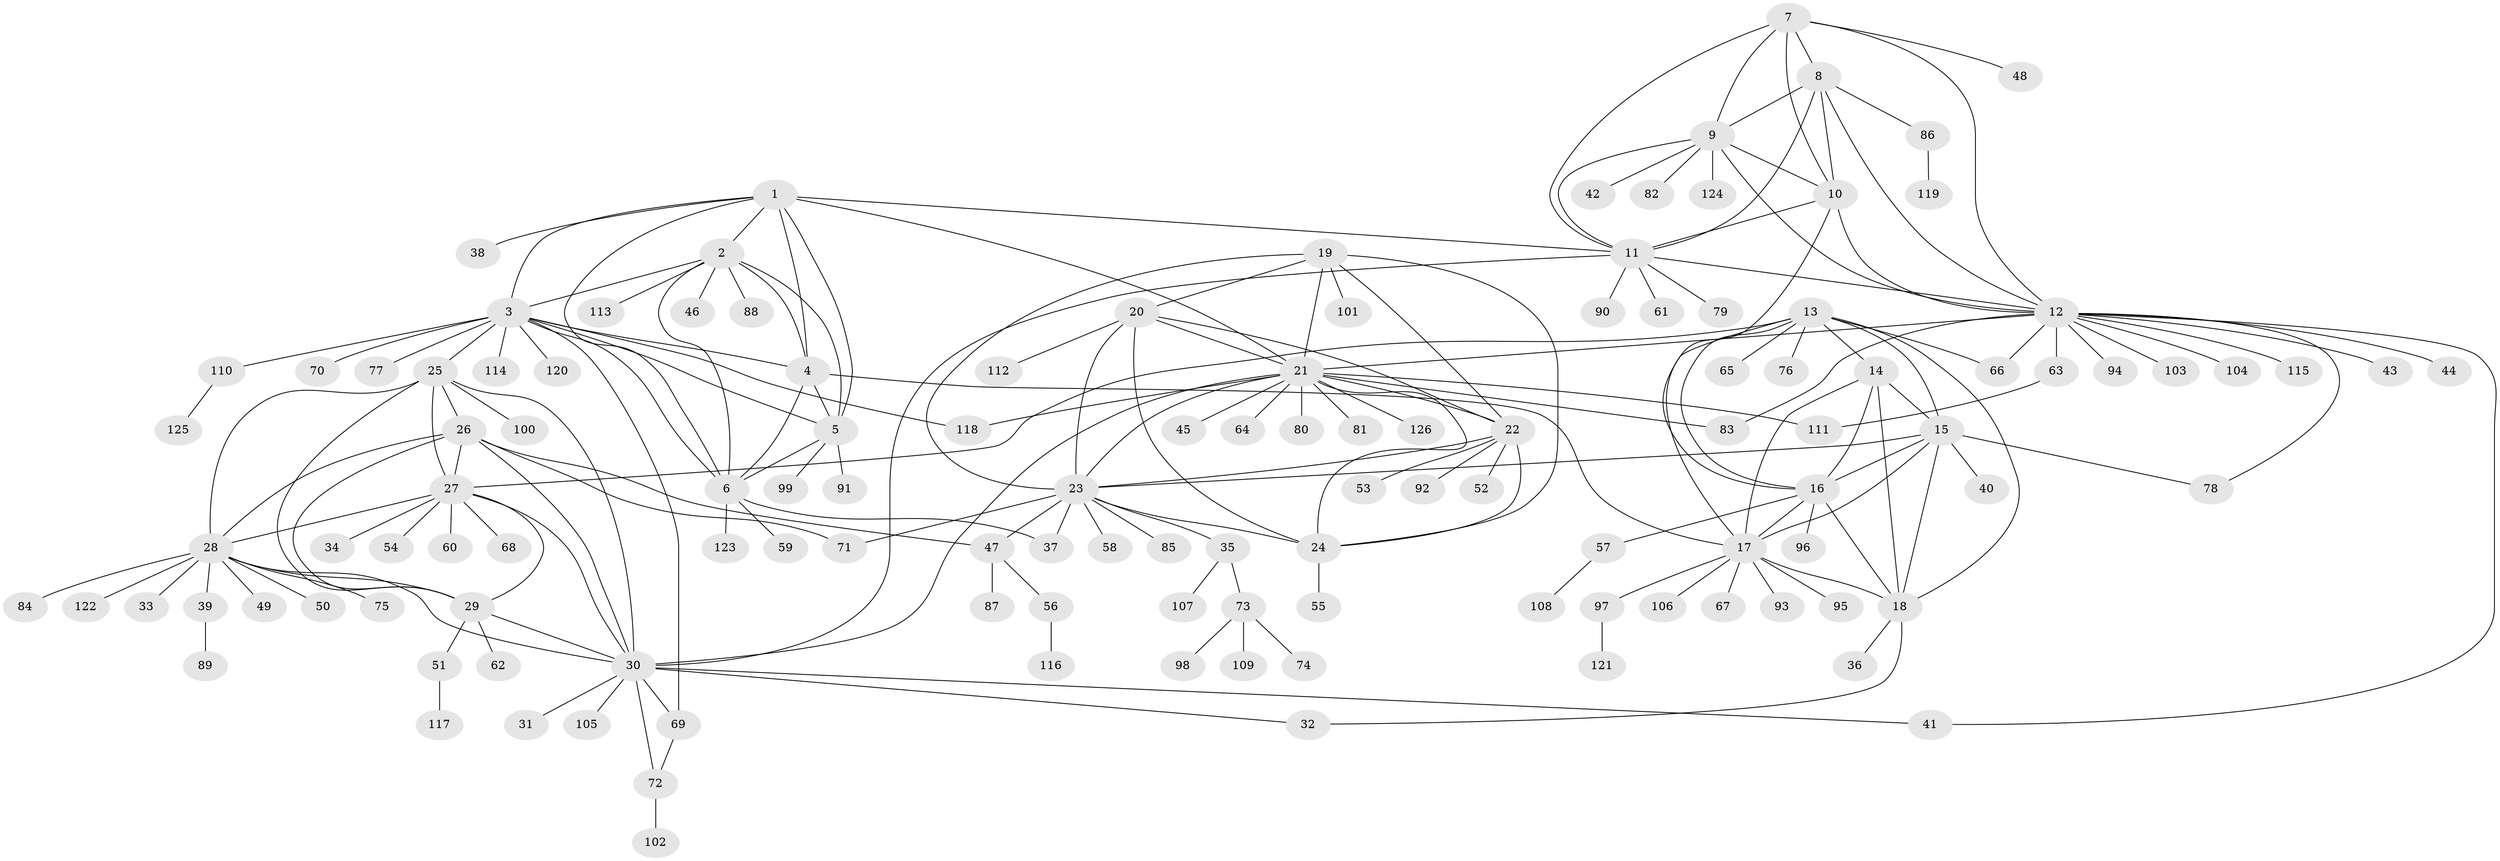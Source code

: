 // coarse degree distribution, {4: 0.045454545454545456, 6: 0.03409090909090909, 16: 0.03409090909090909, 8: 0.011363636363636364, 12: 0.011363636363636364, 9: 0.011363636363636364, 1: 0.7727272727272727, 2: 0.06818181818181818, 15: 0.011363636363636364}
// Generated by graph-tools (version 1.1) at 2025/57/03/04/25 21:57:21]
// undirected, 126 vertices, 193 edges
graph export_dot {
graph [start="1"]
  node [color=gray90,style=filled];
  1;
  2;
  3;
  4;
  5;
  6;
  7;
  8;
  9;
  10;
  11;
  12;
  13;
  14;
  15;
  16;
  17;
  18;
  19;
  20;
  21;
  22;
  23;
  24;
  25;
  26;
  27;
  28;
  29;
  30;
  31;
  32;
  33;
  34;
  35;
  36;
  37;
  38;
  39;
  40;
  41;
  42;
  43;
  44;
  45;
  46;
  47;
  48;
  49;
  50;
  51;
  52;
  53;
  54;
  55;
  56;
  57;
  58;
  59;
  60;
  61;
  62;
  63;
  64;
  65;
  66;
  67;
  68;
  69;
  70;
  71;
  72;
  73;
  74;
  75;
  76;
  77;
  78;
  79;
  80;
  81;
  82;
  83;
  84;
  85;
  86;
  87;
  88;
  89;
  90;
  91;
  92;
  93;
  94;
  95;
  96;
  97;
  98;
  99;
  100;
  101;
  102;
  103;
  104;
  105;
  106;
  107;
  108;
  109;
  110;
  111;
  112;
  113;
  114;
  115;
  116;
  117;
  118;
  119;
  120;
  121;
  122;
  123;
  124;
  125;
  126;
  1 -- 2;
  1 -- 3;
  1 -- 4;
  1 -- 5;
  1 -- 6;
  1 -- 11;
  1 -- 21;
  1 -- 38;
  2 -- 3;
  2 -- 4;
  2 -- 5;
  2 -- 6;
  2 -- 46;
  2 -- 88;
  2 -- 113;
  3 -- 4;
  3 -- 5;
  3 -- 6;
  3 -- 25;
  3 -- 69;
  3 -- 70;
  3 -- 77;
  3 -- 110;
  3 -- 114;
  3 -- 118;
  3 -- 120;
  4 -- 5;
  4 -- 6;
  4 -- 17;
  5 -- 6;
  5 -- 91;
  5 -- 99;
  6 -- 37;
  6 -- 59;
  6 -- 123;
  7 -- 8;
  7 -- 9;
  7 -- 10;
  7 -- 11;
  7 -- 12;
  7 -- 48;
  8 -- 9;
  8 -- 10;
  8 -- 11;
  8 -- 12;
  8 -- 86;
  9 -- 10;
  9 -- 11;
  9 -- 12;
  9 -- 42;
  9 -- 82;
  9 -- 124;
  10 -- 11;
  10 -- 12;
  10 -- 16;
  11 -- 12;
  11 -- 30;
  11 -- 61;
  11 -- 79;
  11 -- 90;
  12 -- 21;
  12 -- 41;
  12 -- 43;
  12 -- 44;
  12 -- 63;
  12 -- 66;
  12 -- 78;
  12 -- 83;
  12 -- 94;
  12 -- 103;
  12 -- 104;
  12 -- 115;
  13 -- 14;
  13 -- 15;
  13 -- 16;
  13 -- 17;
  13 -- 18;
  13 -- 27;
  13 -- 65;
  13 -- 66;
  13 -- 76;
  14 -- 15;
  14 -- 16;
  14 -- 17;
  14 -- 18;
  15 -- 16;
  15 -- 17;
  15 -- 18;
  15 -- 23;
  15 -- 40;
  15 -- 78;
  16 -- 17;
  16 -- 18;
  16 -- 57;
  16 -- 96;
  17 -- 18;
  17 -- 67;
  17 -- 93;
  17 -- 95;
  17 -- 97;
  17 -- 106;
  18 -- 32;
  18 -- 36;
  19 -- 20;
  19 -- 21;
  19 -- 22;
  19 -- 23;
  19 -- 24;
  19 -- 101;
  20 -- 21;
  20 -- 22;
  20 -- 23;
  20 -- 24;
  20 -- 112;
  21 -- 22;
  21 -- 23;
  21 -- 24;
  21 -- 30;
  21 -- 45;
  21 -- 64;
  21 -- 80;
  21 -- 81;
  21 -- 83;
  21 -- 111;
  21 -- 118;
  21 -- 126;
  22 -- 23;
  22 -- 24;
  22 -- 52;
  22 -- 53;
  22 -- 92;
  23 -- 24;
  23 -- 35;
  23 -- 37;
  23 -- 47;
  23 -- 58;
  23 -- 71;
  23 -- 85;
  24 -- 55;
  25 -- 26;
  25 -- 27;
  25 -- 28;
  25 -- 29;
  25 -- 30;
  25 -- 100;
  26 -- 27;
  26 -- 28;
  26 -- 29;
  26 -- 30;
  26 -- 47;
  26 -- 71;
  27 -- 28;
  27 -- 29;
  27 -- 30;
  27 -- 34;
  27 -- 54;
  27 -- 60;
  27 -- 68;
  28 -- 29;
  28 -- 30;
  28 -- 33;
  28 -- 39;
  28 -- 49;
  28 -- 50;
  28 -- 75;
  28 -- 84;
  28 -- 122;
  29 -- 30;
  29 -- 51;
  29 -- 62;
  30 -- 31;
  30 -- 32;
  30 -- 41;
  30 -- 69;
  30 -- 72;
  30 -- 105;
  35 -- 73;
  35 -- 107;
  39 -- 89;
  47 -- 56;
  47 -- 87;
  51 -- 117;
  56 -- 116;
  57 -- 108;
  63 -- 111;
  69 -- 72;
  72 -- 102;
  73 -- 74;
  73 -- 98;
  73 -- 109;
  86 -- 119;
  97 -- 121;
  110 -- 125;
}
